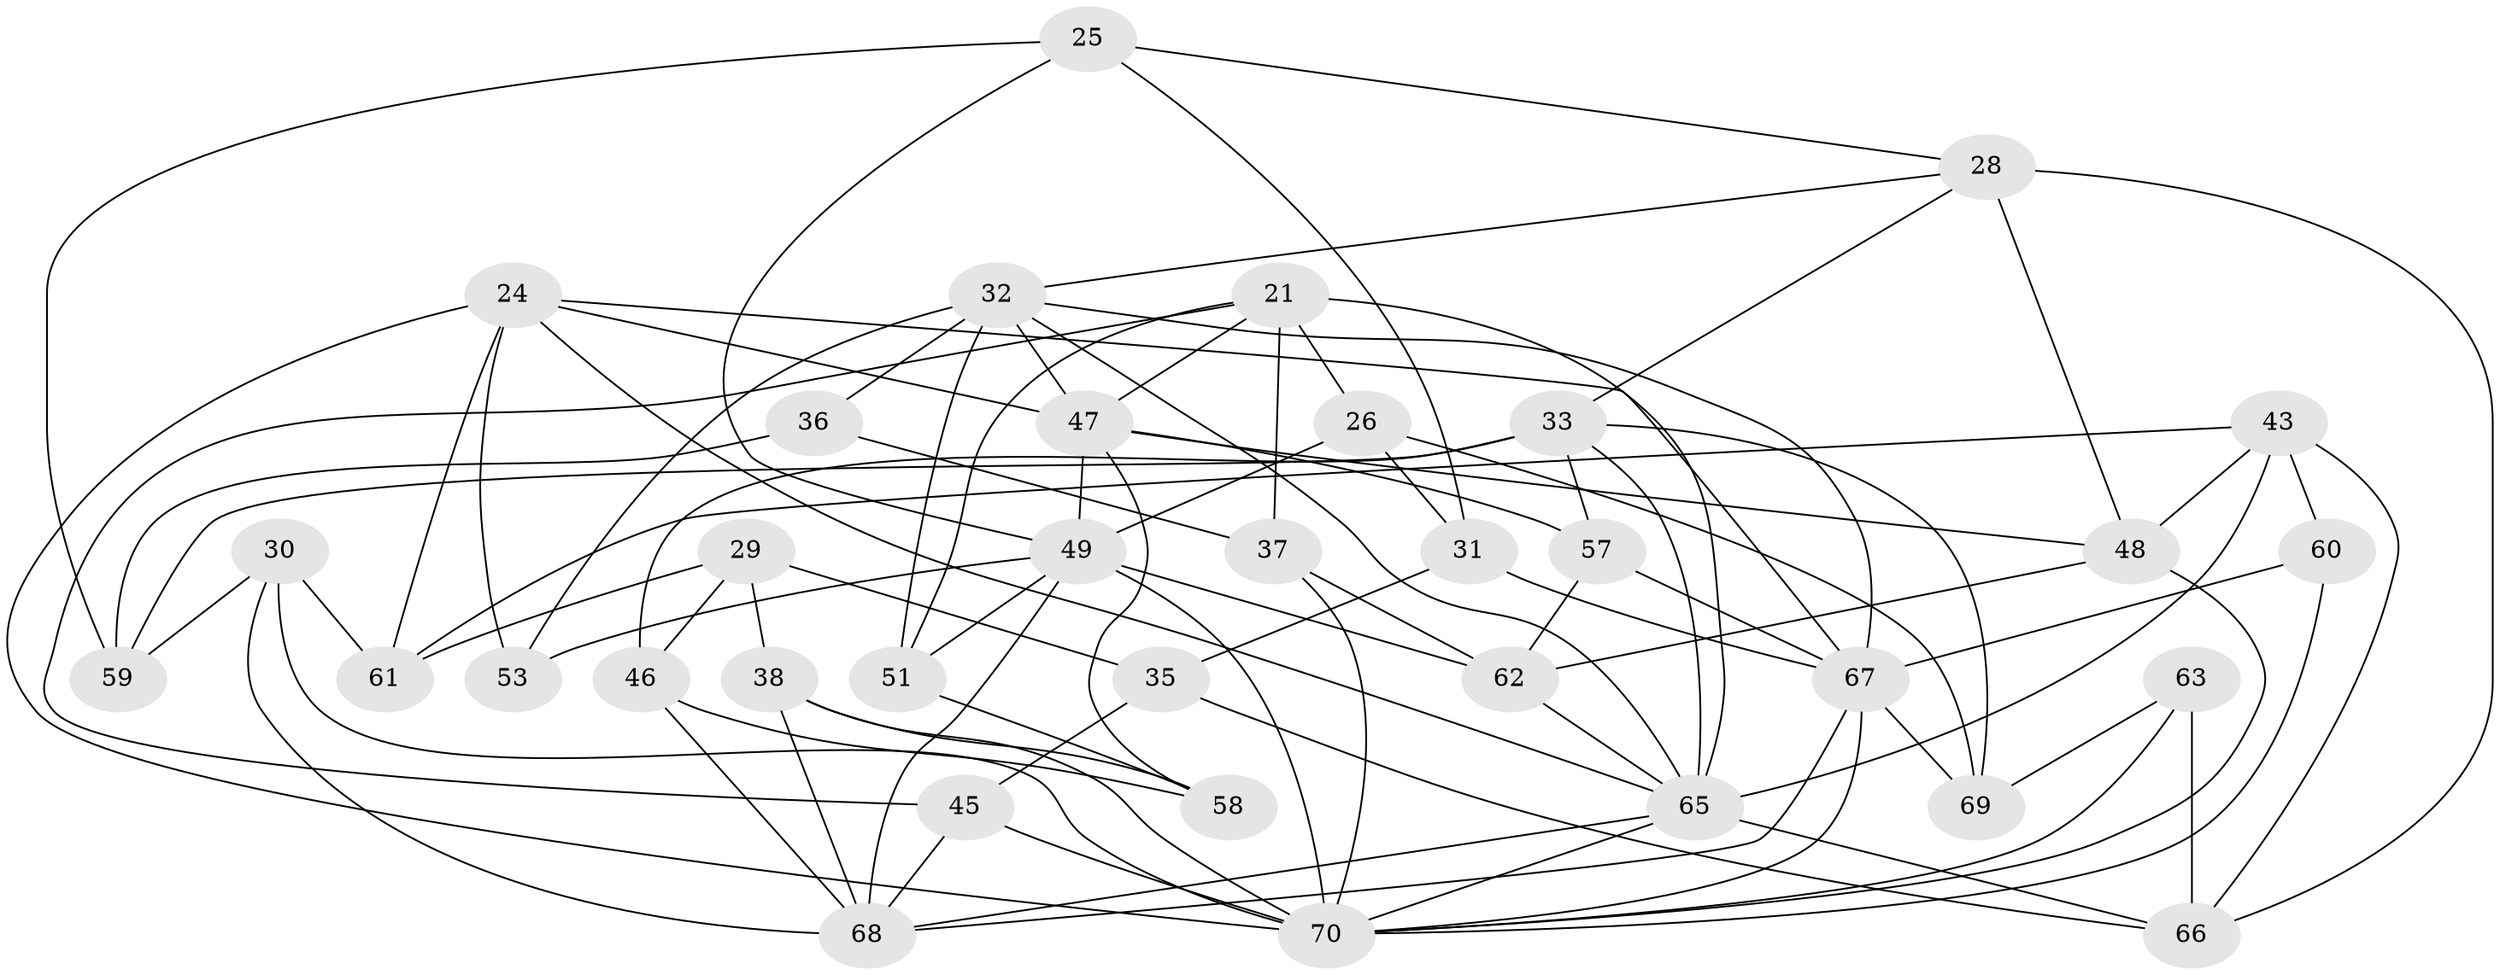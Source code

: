 // original degree distribution, {4: 1.0}
// Generated by graph-tools (version 1.1) at 2025/58/03/09/25 04:58:06]
// undirected, 35 vertices, 88 edges
graph export_dot {
graph [start="1"]
  node [color=gray90,style=filled];
  21 [super="+10+15"];
  24 [super="+22"];
  25;
  26;
  28 [super="+17"];
  29;
  30;
  31;
  32 [super="+23+19"];
  33 [super="+3+27"];
  35;
  36;
  37;
  38;
  43 [super="+12"];
  45;
  46;
  47 [super="+42+4"];
  48 [super="+1"];
  49 [super="+8+40"];
  51;
  53;
  57 [super="+54"];
  58;
  59;
  60;
  61;
  62 [super="+34"];
  63;
  65 [super="+20+44+56"];
  66 [super="+7"];
  67 [super="+41"];
  68 [super="+64"];
  69;
  70 [super="+50+55"];
  21 -- 37;
  21 -- 51;
  21 -- 45;
  21 -- 26;
  21 -- 47;
  21 -- 65 [weight=3];
  24 -- 53;
  24 -- 47;
  24 -- 70;
  24 -- 65;
  24 -- 67;
  24 -- 61;
  25 -- 31;
  25 -- 28;
  25 -- 59;
  25 -- 49;
  26 -- 31;
  26 -- 69;
  26 -- 49;
  28 -- 48 [weight=2];
  28 -- 66;
  28 -- 32;
  28 -- 33;
  29 -- 46;
  29 -- 38;
  29 -- 61;
  29 -- 35;
  30 -- 61;
  30 -- 59;
  30 -- 70;
  30 -- 68;
  31 -- 35;
  31 -- 67;
  32 -- 36 [weight=2];
  32 -- 47 [weight=2];
  32 -- 67;
  32 -- 51;
  32 -- 53 [weight=2];
  32 -- 65;
  33 -- 57 [weight=2];
  33 -- 59;
  33 -- 69;
  33 -- 46;
  33 -- 65 [weight=2];
  35 -- 66;
  35 -- 45;
  36 -- 59;
  36 -- 37;
  37 -- 62;
  37 -- 70;
  38 -- 68;
  38 -- 58;
  38 -- 70;
  43 -- 60 [weight=2];
  43 -- 66;
  43 -- 61;
  43 -- 48;
  43 -- 65;
  45 -- 68;
  45 -- 70;
  46 -- 58;
  46 -- 68;
  47 -- 57 [weight=2];
  47 -- 48;
  47 -- 49 [weight=2];
  47 -- 58;
  48 -- 62;
  48 -- 70;
  49 -- 51;
  49 -- 62 [weight=2];
  49 -- 68 [weight=2];
  49 -- 70 [weight=4];
  49 -- 53;
  51 -- 58;
  57 -- 62;
  57 -- 67;
  60 -- 70;
  60 -- 67;
  62 -- 65;
  63 -- 69;
  63 -- 66 [weight=2];
  63 -- 70;
  65 -- 70;
  65 -- 66;
  65 -- 68;
  67 -- 68;
  67 -- 69;
  67 -- 70;
}
